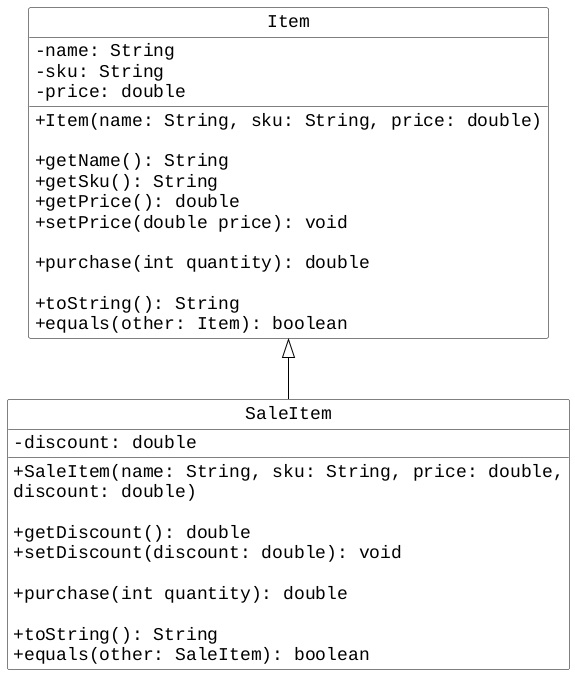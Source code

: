 @startuml
skinparam classbackgroundcolor #ffffff
skinparam classarrowcolor #000000
skinparam classdiamondbackgroundcolor #ffffff
skinparam classdiamondbordercolor #000000
skinparam classbordercolor #000000
skinparam classfontsize 18
skinparam classfontname "Liberation Mono"
skinparam classattributefontsize 18
skinparam classattributefontname "Liberation Mono"
skinparam classAttributeIconSize 0
hide circle

Item <|-- SaleItem

class Item {
    - name: String 
    - sku: String
    - price: double
    
    + Item(name: String, sku: String, price: double)
    
    + getName(): String 
    + getSku(): String
    + getPrice(): double
    + setPrice(double price): void
    
    + purchase(int quantity): double
    
    + toString(): String
    + equals(other: Item): boolean
}

class SaleItem {
    - discount: double
    
    + SaleItem(name: String, sku: String, price: double,
       discount: double)
    
    + getDiscount(): double
    + setDiscount(discount: double): void
    
    + purchase(int quantity): double
    
    + toString(): String
    + equals(other: SaleItem): boolean
}


@enduml
